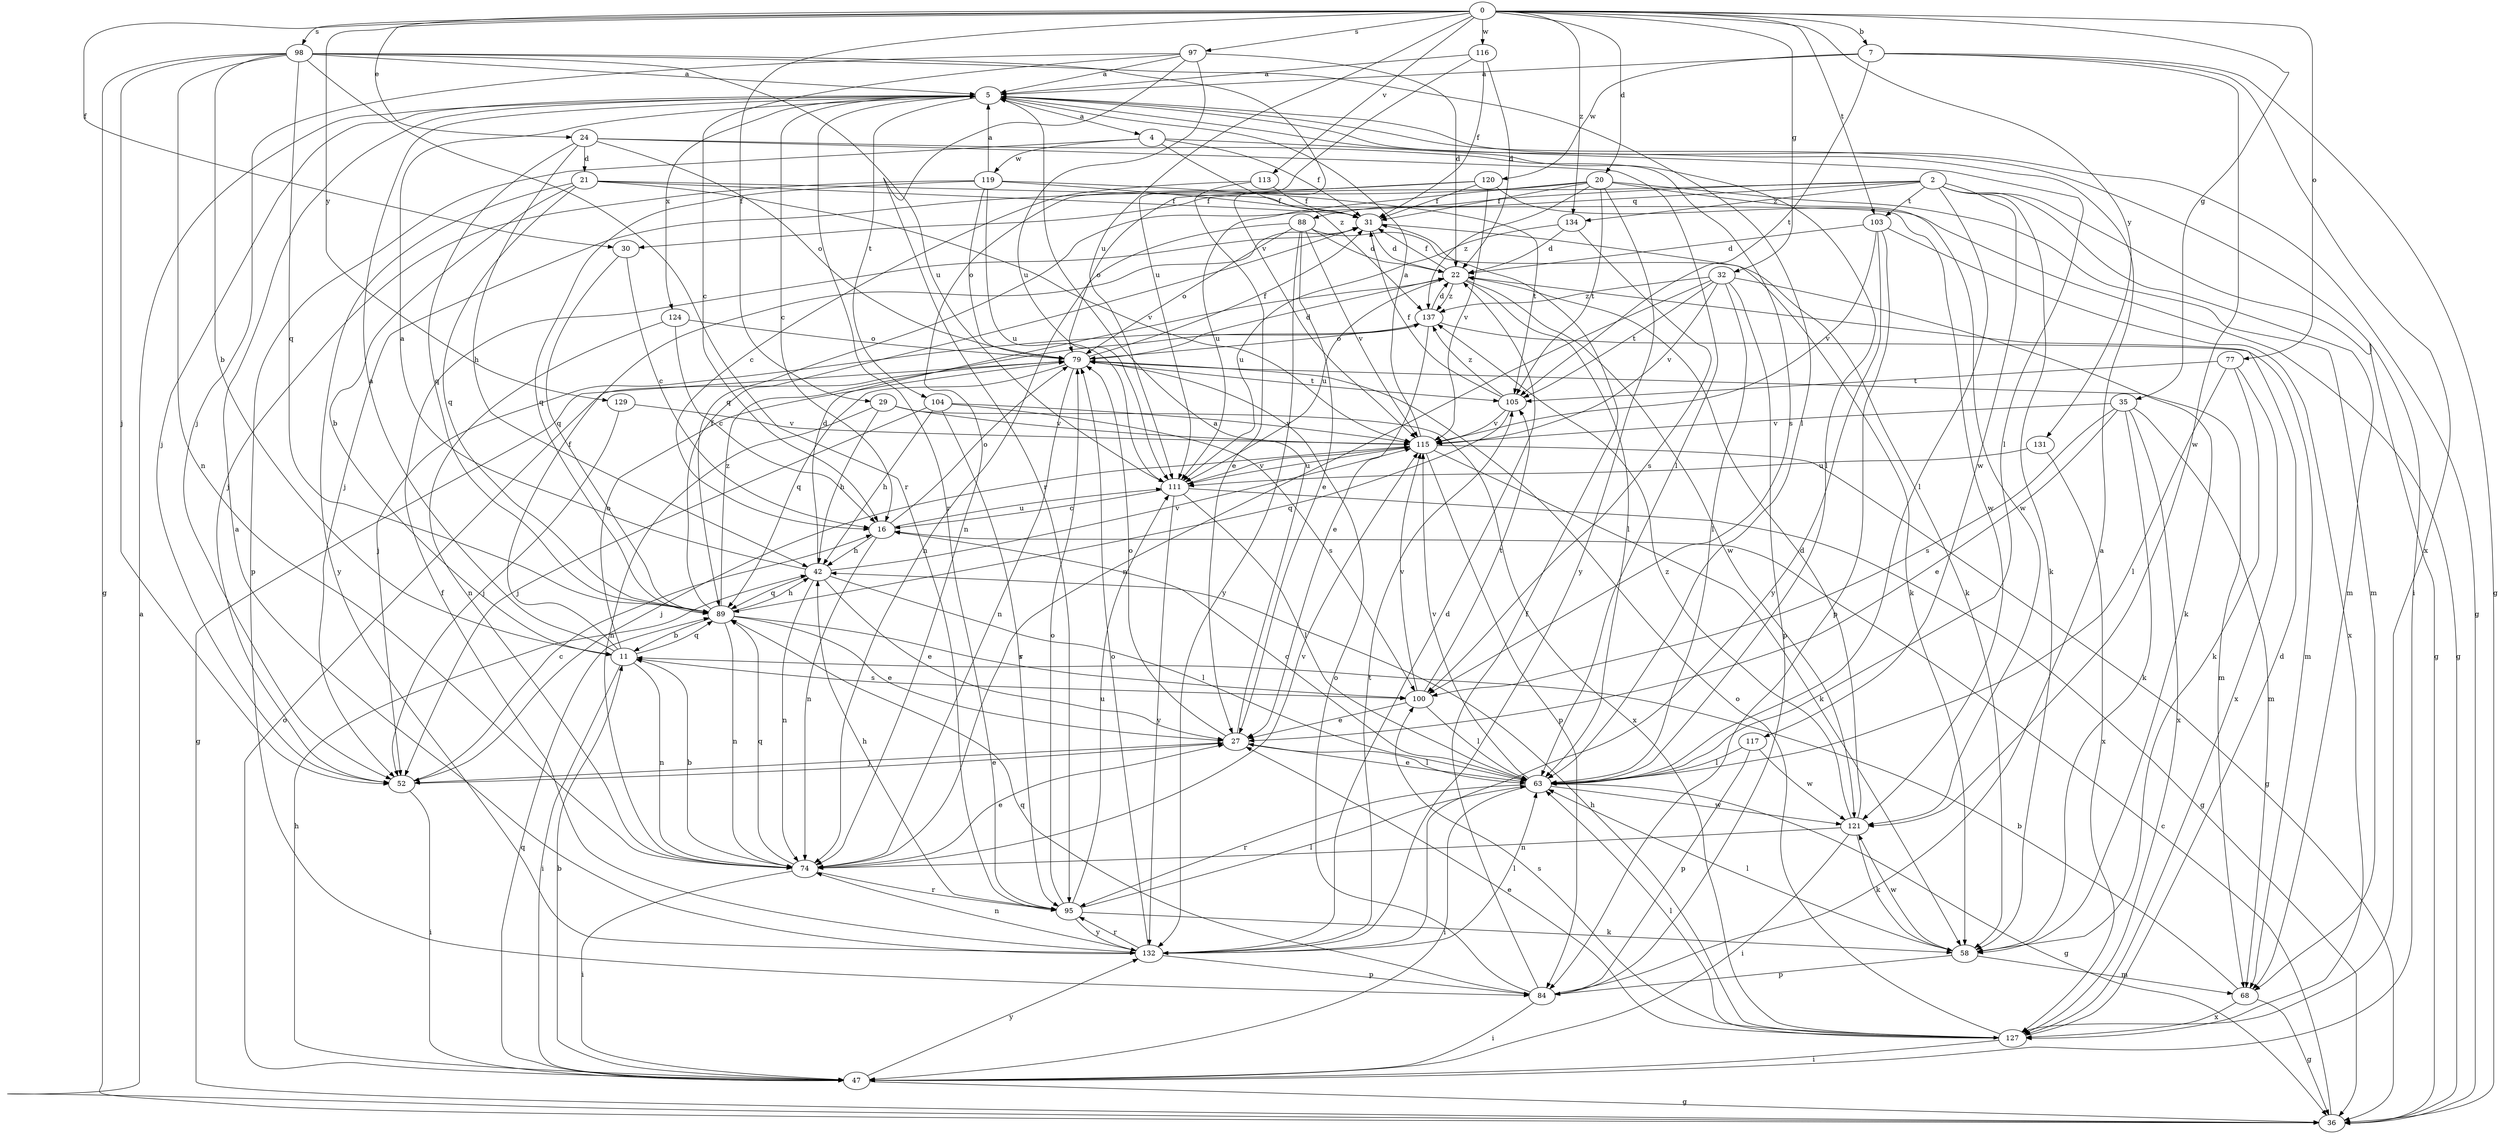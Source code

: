 strict digraph  {
0;
2;
4;
5;
7;
11;
16;
20;
21;
22;
24;
27;
29;
30;
31;
32;
35;
36;
42;
47;
52;
58;
63;
68;
74;
77;
79;
84;
88;
89;
95;
97;
98;
100;
103;
104;
105;
111;
113;
115;
116;
117;
119;
120;
121;
124;
127;
129;
131;
132;
134;
137;
0 -> 7  [label=b];
0 -> 20  [label=d];
0 -> 24  [label=e];
0 -> 29  [label=f];
0 -> 30  [label=f];
0 -> 32  [label=g];
0 -> 35  [label=g];
0 -> 77  [label=o];
0 -> 97  [label=s];
0 -> 98  [label=s];
0 -> 103  [label=t];
0 -> 111  [label=u];
0 -> 113  [label=v];
0 -> 116  [label=w];
0 -> 129  [label=y];
0 -> 131  [label=y];
0 -> 134  [label=z];
2 -> 30  [label=f];
2 -> 36  [label=g];
2 -> 58  [label=k];
2 -> 63  [label=l];
2 -> 68  [label=m];
2 -> 88  [label=q];
2 -> 89  [label=q];
2 -> 103  [label=t];
2 -> 117  [label=w];
2 -> 134  [label=z];
4 -> 31  [label=f];
4 -> 63  [label=l];
4 -> 84  [label=p];
4 -> 119  [label=w];
4 -> 137  [label=z];
5 -> 4  [label=a];
5 -> 16  [label=c];
5 -> 36  [label=g];
5 -> 47  [label=i];
5 -> 52  [label=j];
5 -> 63  [label=l];
5 -> 95  [label=r];
5 -> 104  [label=t];
5 -> 124  [label=x];
7 -> 5  [label=a];
7 -> 36  [label=g];
7 -> 105  [label=t];
7 -> 120  [label=w];
7 -> 121  [label=w];
7 -> 127  [label=x];
11 -> 5  [label=a];
11 -> 31  [label=f];
11 -> 47  [label=i];
11 -> 74  [label=n];
11 -> 79  [label=o];
11 -> 89  [label=q];
11 -> 100  [label=s];
16 -> 42  [label=h];
16 -> 74  [label=n];
16 -> 79  [label=o];
16 -> 111  [label=u];
20 -> 31  [label=f];
20 -> 52  [label=j];
20 -> 68  [label=m];
20 -> 105  [label=t];
20 -> 111  [label=u];
20 -> 121  [label=w];
20 -> 132  [label=y];
20 -> 137  [label=z];
21 -> 11  [label=b];
21 -> 31  [label=f];
21 -> 89  [label=q];
21 -> 115  [label=v];
21 -> 121  [label=w];
21 -> 132  [label=y];
22 -> 31  [label=f];
22 -> 63  [label=l];
22 -> 111  [label=u];
22 -> 121  [label=w];
22 -> 137  [label=z];
24 -> 21  [label=d];
24 -> 42  [label=h];
24 -> 63  [label=l];
24 -> 79  [label=o];
24 -> 89  [label=q];
24 -> 100  [label=s];
27 -> 5  [label=a];
27 -> 52  [label=j];
27 -> 63  [label=l];
27 -> 79  [label=o];
29 -> 42  [label=h];
29 -> 74  [label=n];
29 -> 115  [label=v];
29 -> 127  [label=x];
30 -> 16  [label=c];
30 -> 89  [label=q];
31 -> 22  [label=d];
31 -> 58  [label=k];
32 -> 58  [label=k];
32 -> 63  [label=l];
32 -> 74  [label=n];
32 -> 84  [label=p];
32 -> 105  [label=t];
32 -> 115  [label=v];
32 -> 137  [label=z];
35 -> 27  [label=e];
35 -> 58  [label=k];
35 -> 68  [label=m];
35 -> 100  [label=s];
35 -> 115  [label=v];
35 -> 127  [label=x];
36 -> 5  [label=a];
36 -> 16  [label=c];
42 -> 5  [label=a];
42 -> 22  [label=d];
42 -> 27  [label=e];
42 -> 63  [label=l];
42 -> 74  [label=n];
42 -> 89  [label=q];
42 -> 115  [label=v];
47 -> 11  [label=b];
47 -> 36  [label=g];
47 -> 42  [label=h];
47 -> 79  [label=o];
47 -> 89  [label=q];
47 -> 132  [label=y];
52 -> 16  [label=c];
52 -> 27  [label=e];
52 -> 47  [label=i];
58 -> 63  [label=l];
58 -> 68  [label=m];
58 -> 84  [label=p];
58 -> 121  [label=w];
63 -> 16  [label=c];
63 -> 27  [label=e];
63 -> 36  [label=g];
63 -> 47  [label=i];
63 -> 95  [label=r];
63 -> 115  [label=v];
63 -> 121  [label=w];
68 -> 11  [label=b];
68 -> 36  [label=g];
68 -> 127  [label=x];
74 -> 11  [label=b];
74 -> 27  [label=e];
74 -> 47  [label=i];
74 -> 89  [label=q];
74 -> 95  [label=r];
74 -> 115  [label=v];
77 -> 58  [label=k];
77 -> 63  [label=l];
77 -> 105  [label=t];
77 -> 127  [label=x];
79 -> 22  [label=d];
79 -> 31  [label=f];
79 -> 36  [label=g];
79 -> 68  [label=m];
79 -> 74  [label=n];
79 -> 89  [label=q];
79 -> 105  [label=t];
84 -> 5  [label=a];
84 -> 31  [label=f];
84 -> 47  [label=i];
84 -> 79  [label=o];
84 -> 89  [label=q];
88 -> 22  [label=d];
88 -> 27  [label=e];
88 -> 58  [label=k];
88 -> 74  [label=n];
88 -> 79  [label=o];
88 -> 115  [label=v];
88 -> 132  [label=y];
89 -> 11  [label=b];
89 -> 27  [label=e];
89 -> 31  [label=f];
89 -> 42  [label=h];
89 -> 74  [label=n];
89 -> 100  [label=s];
89 -> 137  [label=z];
95 -> 42  [label=h];
95 -> 58  [label=k];
95 -> 63  [label=l];
95 -> 79  [label=o];
95 -> 111  [label=u];
95 -> 132  [label=y];
97 -> 5  [label=a];
97 -> 16  [label=c];
97 -> 22  [label=d];
97 -> 52  [label=j];
97 -> 95  [label=r];
97 -> 111  [label=u];
98 -> 5  [label=a];
98 -> 11  [label=b];
98 -> 36  [label=g];
98 -> 52  [label=j];
98 -> 63  [label=l];
98 -> 74  [label=n];
98 -> 89  [label=q];
98 -> 95  [label=r];
98 -> 111  [label=u];
98 -> 115  [label=v];
100 -> 27  [label=e];
100 -> 63  [label=l];
100 -> 105  [label=t];
100 -> 115  [label=v];
103 -> 22  [label=d];
103 -> 84  [label=p];
103 -> 115  [label=v];
103 -> 127  [label=x];
103 -> 132  [label=y];
104 -> 42  [label=h];
104 -> 52  [label=j];
104 -> 95  [label=r];
104 -> 100  [label=s];
104 -> 115  [label=v];
105 -> 31  [label=f];
105 -> 89  [label=q];
105 -> 115  [label=v];
105 -> 137  [label=z];
111 -> 16  [label=c];
111 -> 36  [label=g];
111 -> 63  [label=l];
111 -> 115  [label=v];
111 -> 132  [label=y];
113 -> 16  [label=c];
113 -> 27  [label=e];
113 -> 31  [label=f];
115 -> 5  [label=a];
115 -> 36  [label=g];
115 -> 52  [label=j];
115 -> 58  [label=k];
115 -> 84  [label=p];
115 -> 111  [label=u];
116 -> 5  [label=a];
116 -> 22  [label=d];
116 -> 31  [label=f];
116 -> 111  [label=u];
117 -> 63  [label=l];
117 -> 84  [label=p];
117 -> 121  [label=w];
119 -> 5  [label=a];
119 -> 31  [label=f];
119 -> 52  [label=j];
119 -> 79  [label=o];
119 -> 89  [label=q];
119 -> 105  [label=t];
119 -> 111  [label=u];
120 -> 31  [label=f];
120 -> 36  [label=g];
120 -> 74  [label=n];
120 -> 79  [label=o];
120 -> 115  [label=v];
121 -> 22  [label=d];
121 -> 47  [label=i];
121 -> 58  [label=k];
121 -> 74  [label=n];
121 -> 137  [label=z];
124 -> 16  [label=c];
124 -> 74  [label=n];
124 -> 79  [label=o];
127 -> 22  [label=d];
127 -> 27  [label=e];
127 -> 42  [label=h];
127 -> 47  [label=i];
127 -> 63  [label=l];
127 -> 79  [label=o];
127 -> 100  [label=s];
129 -> 52  [label=j];
129 -> 115  [label=v];
131 -> 111  [label=u];
131 -> 127  [label=x];
132 -> 5  [label=a];
132 -> 22  [label=d];
132 -> 31  [label=f];
132 -> 63  [label=l];
132 -> 74  [label=n];
132 -> 79  [label=o];
132 -> 84  [label=p];
132 -> 95  [label=r];
132 -> 105  [label=t];
134 -> 22  [label=d];
134 -> 100  [label=s];
134 -> 111  [label=u];
137 -> 22  [label=d];
137 -> 27  [label=e];
137 -> 52  [label=j];
137 -> 68  [label=m];
137 -> 79  [label=o];
}
